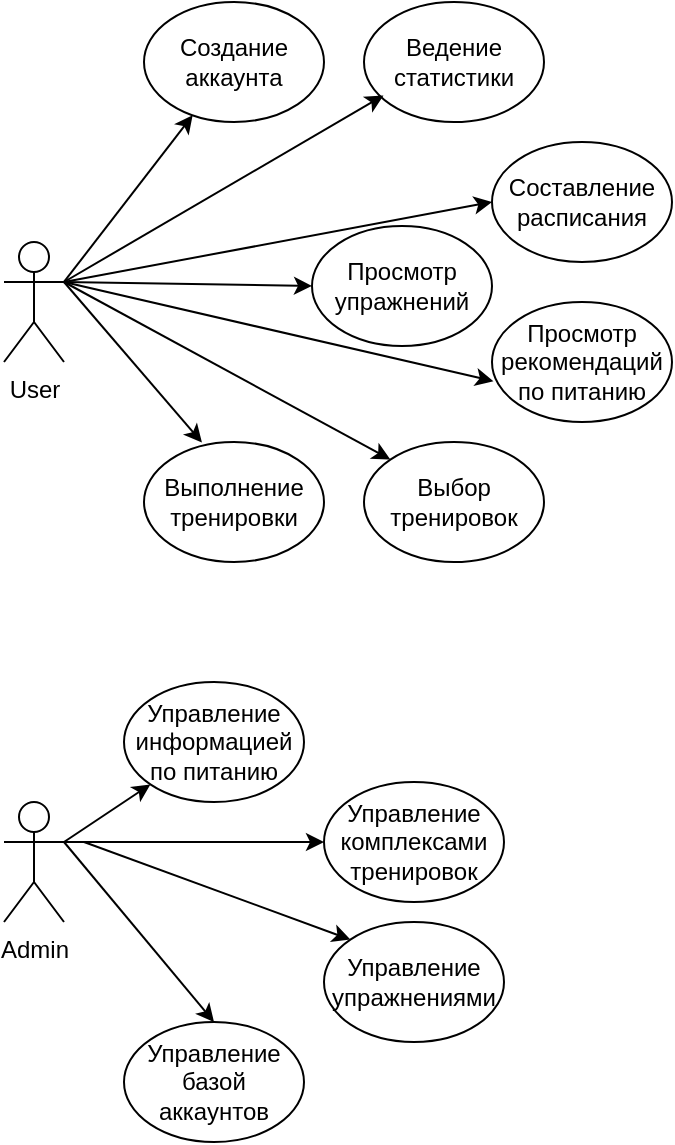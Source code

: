 <mxfile version="21.0.10" type="device"><diagram name="Страница 1" id="sqi_zw5dzhDcSozVG5u9"><mxGraphModel dx="593" dy="822" grid="1" gridSize="10" guides="1" tooltips="1" connect="1" arrows="1" fold="1" page="1" pageScale="1" pageWidth="827" pageHeight="1169" math="0" shadow="0"><root><mxCell id="0"/><mxCell id="1" parent="0"/><mxCell id="TsfFFT9pxjBh0BUi3LGO-1" value="User&lt;br&gt;" style="shape=umlActor;verticalLabelPosition=bottom;verticalAlign=top;html=1;outlineConnect=0;" vertex="1" parent="1"><mxGeometry x="80" y="180" width="30" height="60" as="geometry"/></mxCell><mxCell id="TsfFFT9pxjBh0BUi3LGO-2" value="Admin" style="shape=umlActor;verticalLabelPosition=bottom;verticalAlign=top;html=1;outlineConnect=0;" vertex="1" parent="1"><mxGeometry x="80" y="460" width="30" height="60" as="geometry"/></mxCell><mxCell id="TsfFFT9pxjBh0BUi3LGO-5" value="Создание аккаунта" style="ellipse;whiteSpace=wrap;html=1;" vertex="1" parent="1"><mxGeometry x="150" y="60" width="90" height="60" as="geometry"/></mxCell><mxCell id="TsfFFT9pxjBh0BUi3LGO-6" value="Ведение статистики" style="ellipse;whiteSpace=wrap;html=1;" vertex="1" parent="1"><mxGeometry x="260" y="60" width="90" height="60" as="geometry"/></mxCell><mxCell id="TsfFFT9pxjBh0BUi3LGO-8" value="Выбор тренировок" style="ellipse;whiteSpace=wrap;html=1;" vertex="1" parent="1"><mxGeometry x="260" y="280" width="90" height="60" as="geometry"/></mxCell><mxCell id="TsfFFT9pxjBh0BUi3LGO-9" value="Составление расписания" style="ellipse;whiteSpace=wrap;html=1;" vertex="1" parent="1"><mxGeometry x="324" y="130" width="90" height="60" as="geometry"/></mxCell><mxCell id="TsfFFT9pxjBh0BUi3LGO-10" value="Просмотр упражнений" style="ellipse;whiteSpace=wrap;html=1;" vertex="1" parent="1"><mxGeometry x="234" y="172" width="90" height="60" as="geometry"/></mxCell><mxCell id="TsfFFT9pxjBh0BUi3LGO-11" value="Просмотр рекомендаций по питанию" style="ellipse;whiteSpace=wrap;html=1;" vertex="1" parent="1"><mxGeometry x="324" y="210" width="90" height="60" as="geometry"/></mxCell><mxCell id="TsfFFT9pxjBh0BUi3LGO-12" value="Выполнение тренировки" style="ellipse;whiteSpace=wrap;html=1;" vertex="1" parent="1"><mxGeometry x="150" y="280" width="90" height="60" as="geometry"/></mxCell><mxCell id="TsfFFT9pxjBh0BUi3LGO-14" value="" style="endArrow=classic;html=1;rounded=0;exitX=1;exitY=0.333;exitDx=0;exitDy=0;exitPerimeter=0;" edge="1" parent="1" source="TsfFFT9pxjBh0BUi3LGO-1" target="TsfFFT9pxjBh0BUi3LGO-5"><mxGeometry width="50" height="50" relative="1" as="geometry"><mxPoint x="160" y="190" as="sourcePoint"/><mxPoint x="210" y="140" as="targetPoint"/></mxGeometry></mxCell><mxCell id="TsfFFT9pxjBh0BUi3LGO-15" value="" style="endArrow=classic;html=1;rounded=0;entryX=0.108;entryY=0.779;entryDx=0;entryDy=0;entryPerimeter=0;" edge="1" parent="1" target="TsfFFT9pxjBh0BUi3LGO-6"><mxGeometry width="50" height="50" relative="1" as="geometry"><mxPoint x="110" y="200" as="sourcePoint"/><mxPoint x="210" y="150" as="targetPoint"/></mxGeometry></mxCell><mxCell id="TsfFFT9pxjBh0BUi3LGO-16" value="" style="endArrow=classic;html=1;rounded=0;entryX=0;entryY=0.5;entryDx=0;entryDy=0;" edge="1" parent="1" target="TsfFFT9pxjBh0BUi3LGO-10"><mxGeometry width="50" height="50" relative="1" as="geometry"><mxPoint x="110" y="200" as="sourcePoint"/><mxPoint x="210" y="170" as="targetPoint"/></mxGeometry></mxCell><mxCell id="TsfFFT9pxjBh0BUi3LGO-17" value="" style="endArrow=classic;html=1;rounded=0;entryX=0.322;entryY=0.005;entryDx=0;entryDy=0;entryPerimeter=0;" edge="1" parent="1" target="TsfFFT9pxjBh0BUi3LGO-12"><mxGeometry width="50" height="50" relative="1" as="geometry"><mxPoint x="110" y="200" as="sourcePoint"/><mxPoint x="210" y="210" as="targetPoint"/></mxGeometry></mxCell><mxCell id="TsfFFT9pxjBh0BUi3LGO-18" value="" style="endArrow=classic;html=1;rounded=0;entryX=0.008;entryY=0.66;entryDx=0;entryDy=0;entryPerimeter=0;" edge="1" parent="1" target="TsfFFT9pxjBh0BUi3LGO-11"><mxGeometry width="50" height="50" relative="1" as="geometry"><mxPoint x="110" y="200" as="sourcePoint"/><mxPoint x="330" y="180" as="targetPoint"/></mxGeometry></mxCell><mxCell id="TsfFFT9pxjBh0BUi3LGO-19" value="" style="endArrow=classic;html=1;rounded=0;entryX=0;entryY=0;entryDx=0;entryDy=0;" edge="1" parent="1" target="TsfFFT9pxjBh0BUi3LGO-8"><mxGeometry width="50" height="50" relative="1" as="geometry"><mxPoint x="110" y="200" as="sourcePoint"/><mxPoint x="300" y="230" as="targetPoint"/></mxGeometry></mxCell><mxCell id="TsfFFT9pxjBh0BUi3LGO-20" value="" style="endArrow=classic;html=1;rounded=0;entryX=0;entryY=0.5;entryDx=0;entryDy=0;" edge="1" parent="1" target="TsfFFT9pxjBh0BUi3LGO-9"><mxGeometry width="50" height="50" relative="1" as="geometry"><mxPoint x="110" y="200" as="sourcePoint"/><mxPoint x="190" y="180" as="targetPoint"/></mxGeometry></mxCell><mxCell id="TsfFFT9pxjBh0BUi3LGO-21" value="Управление информацией по питанию" style="ellipse;whiteSpace=wrap;html=1;" vertex="1" parent="1"><mxGeometry x="140" y="400" width="90" height="60" as="geometry"/></mxCell><mxCell id="TsfFFT9pxjBh0BUi3LGO-22" value="Управление комплексами тренировок" style="ellipse;whiteSpace=wrap;html=1;" vertex="1" parent="1"><mxGeometry x="240" y="450" width="90" height="60" as="geometry"/></mxCell><mxCell id="TsfFFT9pxjBh0BUi3LGO-23" value="Управление базой аккаунтов" style="ellipse;whiteSpace=wrap;html=1;" vertex="1" parent="1"><mxGeometry x="140" y="570" width="90" height="60" as="geometry"/></mxCell><mxCell id="TsfFFT9pxjBh0BUi3LGO-24" value="Управление упражнениями" style="ellipse;whiteSpace=wrap;html=1;" vertex="1" parent="1"><mxGeometry x="240" y="520" width="90" height="60" as="geometry"/></mxCell><mxCell id="TsfFFT9pxjBh0BUi3LGO-25" value="" style="endArrow=classic;html=1;rounded=0;entryX=0;entryY=0;entryDx=0;entryDy=0;" edge="1" parent="1" target="TsfFFT9pxjBh0BUi3LGO-24"><mxGeometry width="50" height="50" relative="1" as="geometry"><mxPoint x="120" y="480" as="sourcePoint"/><mxPoint x="180" y="490" as="targetPoint"/></mxGeometry></mxCell><mxCell id="TsfFFT9pxjBh0BUi3LGO-26" value="" style="endArrow=classic;html=1;rounded=0;entryX=0;entryY=0.5;entryDx=0;entryDy=0;" edge="1" parent="1" target="TsfFFT9pxjBh0BUi3LGO-22"><mxGeometry width="50" height="50" relative="1" as="geometry"><mxPoint x="110" y="480" as="sourcePoint"/><mxPoint x="170" y="480" as="targetPoint"/></mxGeometry></mxCell><mxCell id="TsfFFT9pxjBh0BUi3LGO-27" value="" style="endArrow=classic;html=1;rounded=0;entryX=0.5;entryY=0;entryDx=0;entryDy=0;" edge="1" parent="1" target="TsfFFT9pxjBh0BUi3LGO-23"><mxGeometry width="50" height="50" relative="1" as="geometry"><mxPoint x="110" y="480" as="sourcePoint"/><mxPoint x="210" y="510" as="targetPoint"/></mxGeometry></mxCell><mxCell id="TsfFFT9pxjBh0BUi3LGO-28" value="" style="endArrow=classic;html=1;rounded=0;exitX=1;exitY=0.333;exitDx=0;exitDy=0;exitPerimeter=0;entryX=0;entryY=1;entryDx=0;entryDy=0;" edge="1" parent="1" source="TsfFFT9pxjBh0BUi3LGO-2" target="TsfFFT9pxjBh0BUi3LGO-21"><mxGeometry width="50" height="50" relative="1" as="geometry"><mxPoint x="120" y="520" as="sourcePoint"/><mxPoint x="170" y="470" as="targetPoint"/></mxGeometry></mxCell></root></mxGraphModel></diagram></mxfile>